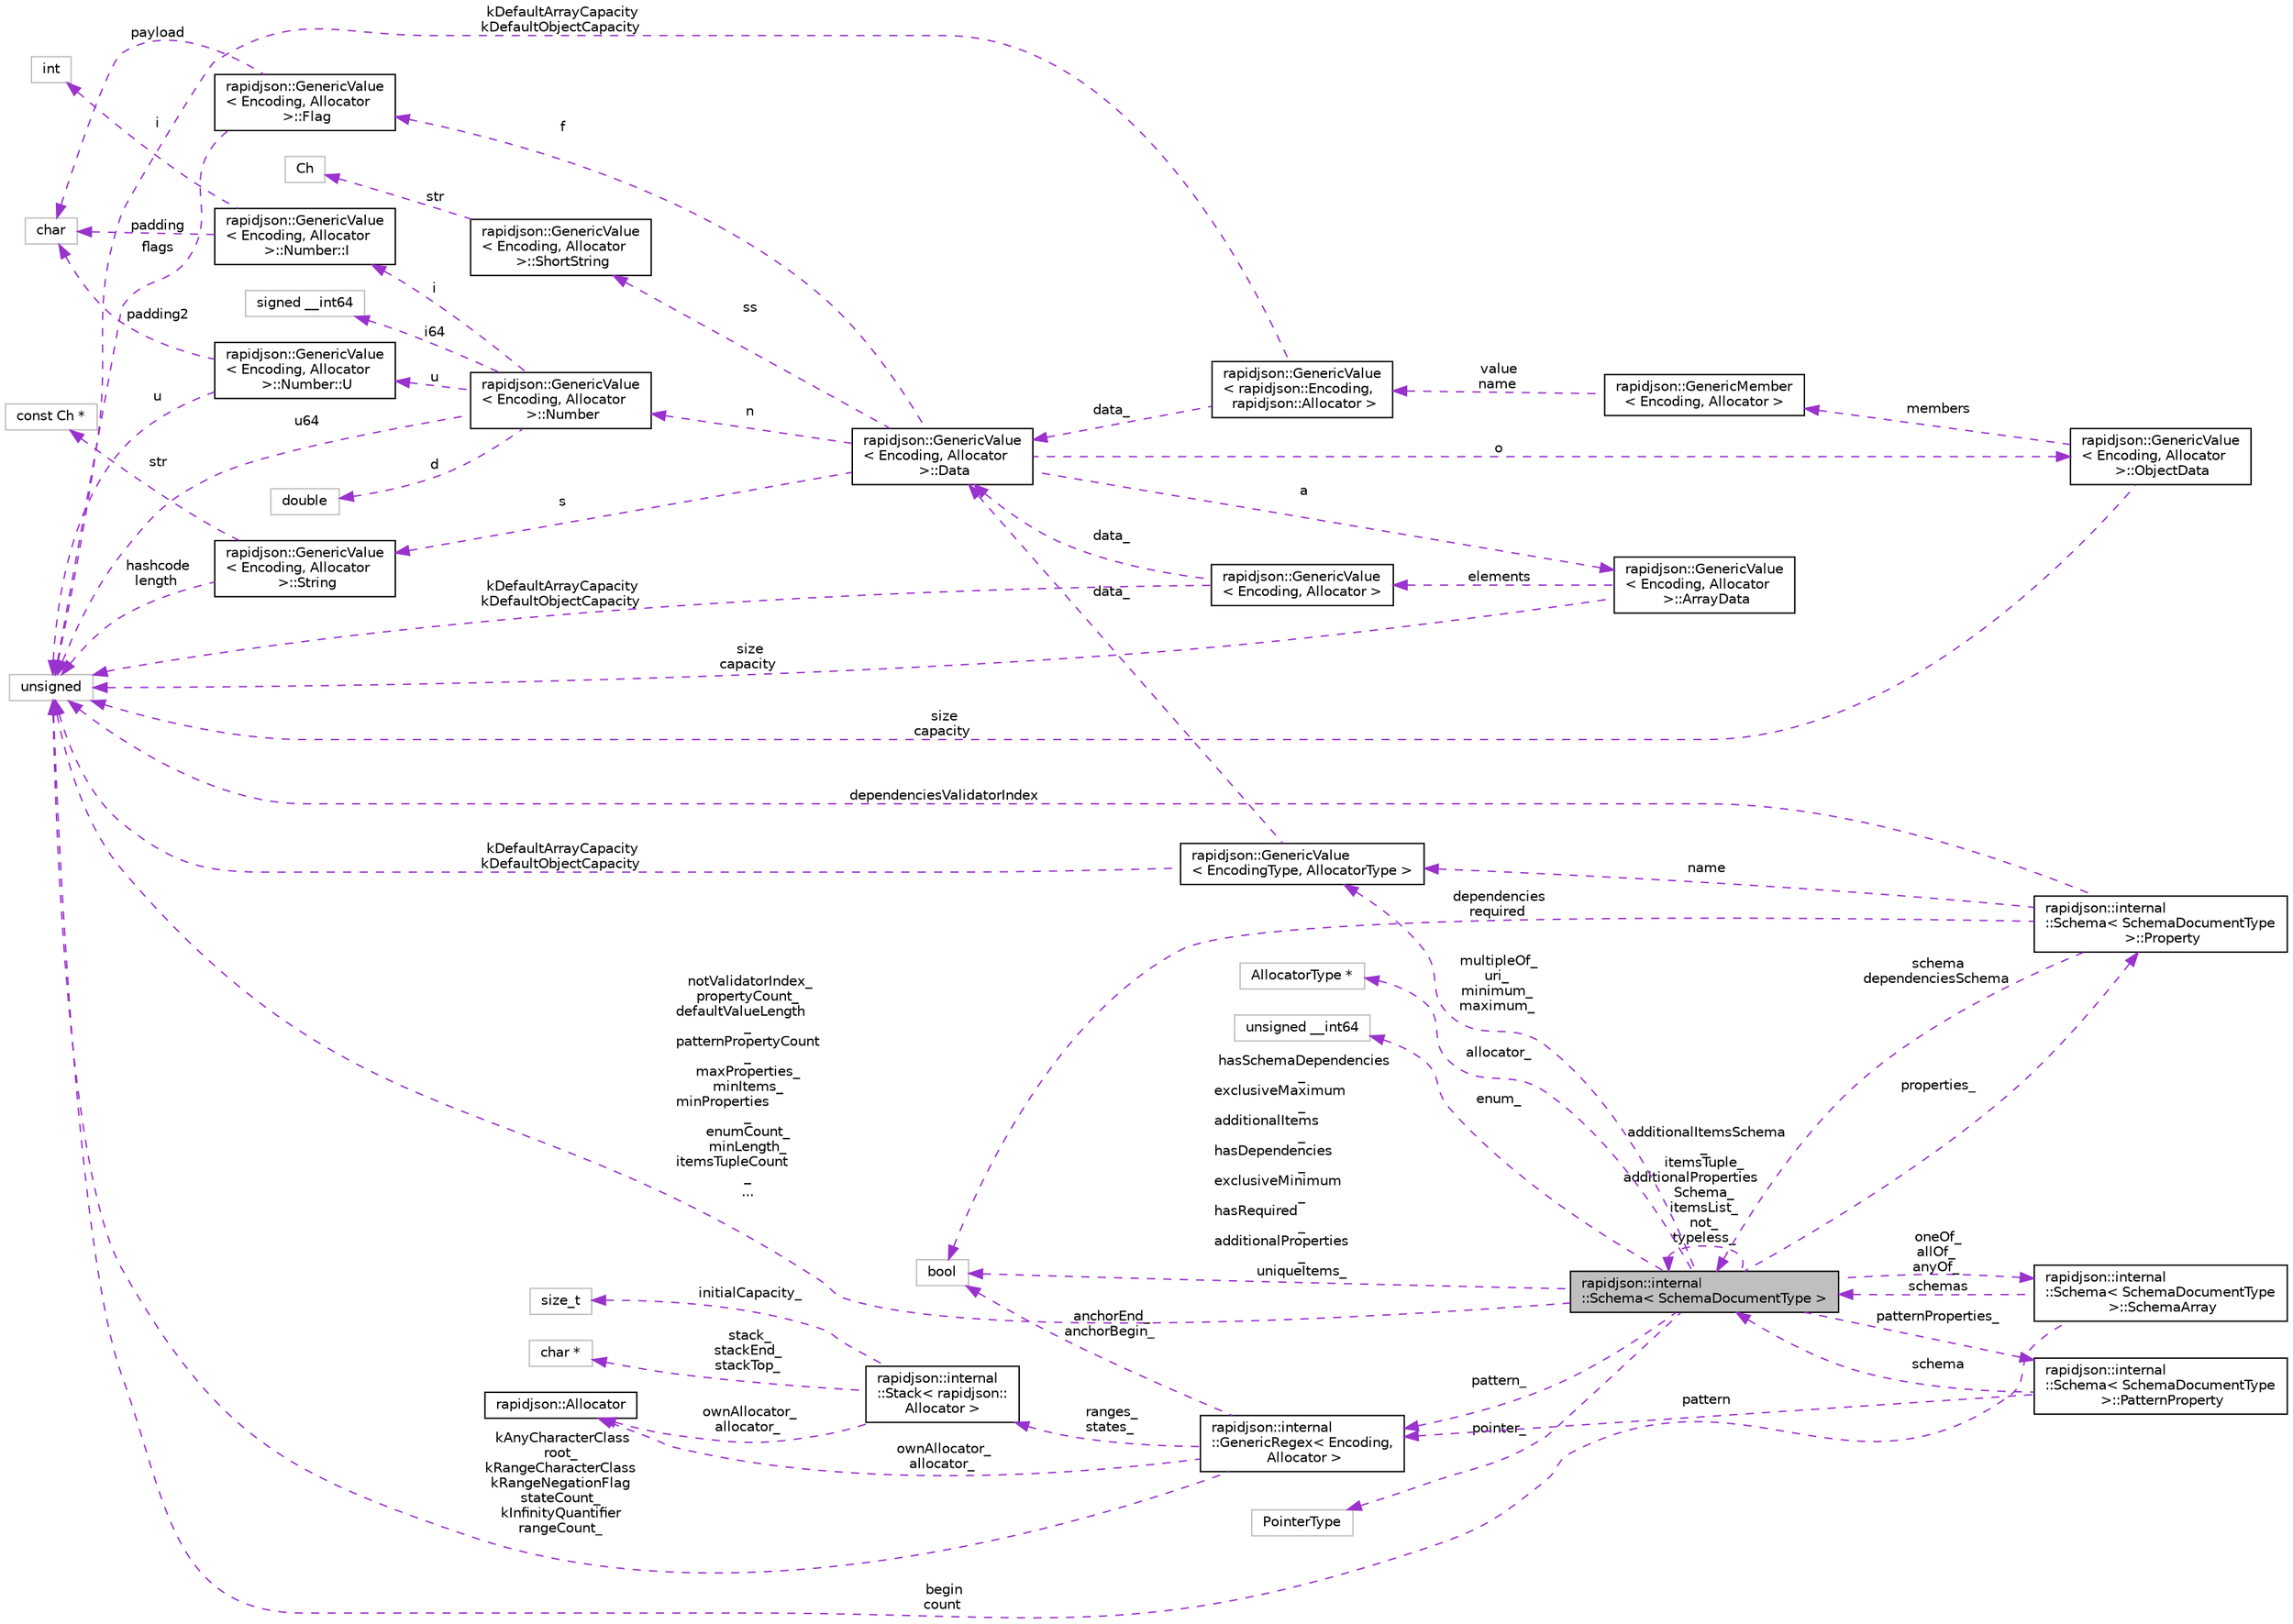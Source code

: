 digraph "rapidjson::internal::Schema&lt; SchemaDocumentType &gt;"
{
 // INTERACTIVE_SVG=YES
 // LATEX_PDF_SIZE
  edge [fontname="Helvetica",fontsize="10",labelfontname="Helvetica",labelfontsize="10"];
  node [fontname="Helvetica",fontsize="10",shape=record];
  rankdir="LR";
  Node1 [label="rapidjson::internal\l::Schema\< SchemaDocumentType \>",height=0.2,width=0.4,color="black", fillcolor="grey75", style="filled", fontcolor="black",tooltip=" "];
  Node2 -> Node1 [dir="back",color="darkorchid3",fontsize="10",style="dashed",label=" pointer_" ,fontname="Helvetica"];
  Node2 [label="PointerType",height=0.2,width=0.4,color="grey75", fillcolor="white", style="filled",tooltip=" "];
  Node3 -> Node1 [dir="back",color="darkorchid3",fontsize="10",style="dashed",label=" hasSchemaDependencies\l_\nexclusiveMaximum\l_\nadditionalItems\l_\nhasDependencies\l_\nexclusiveMinimum\l_\nhasRequired\l_\nadditionalProperties\l_\nuniqueItems_" ,fontname="Helvetica"];
  Node3 [label="bool",height=0.2,width=0.4,color="grey75", fillcolor="white", style="filled",tooltip=" "];
  Node4 -> Node1 [dir="back",color="darkorchid3",fontsize="10",style="dashed",label=" patternProperties_" ,fontname="Helvetica"];
  Node4 [label="rapidjson::internal\l::Schema\< SchemaDocumentType\l \>::PatternProperty",height=0.2,width=0.4,color="black", fillcolor="white", style="filled",URL="$structrapidjson_1_1internal_1_1_schema_1_1_pattern_property.html",tooltip=" "];
  Node1 -> Node4 [dir="back",color="darkorchid3",fontsize="10",style="dashed",label=" schema" ,fontname="Helvetica"];
  Node5 -> Node4 [dir="back",color="darkorchid3",fontsize="10",style="dashed",label=" pattern" ,fontname="Helvetica"];
  Node5 [label="rapidjson::internal\l::GenericRegex\< Encoding,\l Allocator \>",height=0.2,width=0.4,color="black", fillcolor="white", style="filled",URL="$classrapidjson_1_1internal_1_1_generic_regex.html",tooltip="Regular expression engine with subset of ECMAscript grammar."];
  Node6 -> Node5 [dir="back",color="darkorchid3",fontsize="10",style="dashed",label=" ranges_\nstates_" ,fontname="Helvetica"];
  Node6 [label="rapidjson::internal\l::Stack\< rapidjson::\lAllocator \>",height=0.2,width=0.4,color="black", fillcolor="white", style="filled",URL="$classrapidjson_1_1internal_1_1_stack.html",tooltip=" "];
  Node7 -> Node6 [dir="back",color="darkorchid3",fontsize="10",style="dashed",label=" ownAllocator_\nallocator_" ,fontname="Helvetica"];
  Node7 [label="rapidjson::Allocator",height=0.2,width=0.4,color="black", fillcolor="white", style="filled",URL="$classrapidjson_1_1_allocator.html",tooltip="Concept for allocating, resizing and freeing memory block."];
  Node8 -> Node6 [dir="back",color="darkorchid3",fontsize="10",style="dashed",label=" initialCapacity_" ,fontname="Helvetica"];
  Node8 [label="size_t",height=0.2,width=0.4,color="grey75", fillcolor="white", style="filled",tooltip=" "];
  Node9 -> Node6 [dir="back",color="darkorchid3",fontsize="10",style="dashed",label=" stack_\nstackEnd_\nstackTop_" ,fontname="Helvetica"];
  Node9 [label="char *",height=0.2,width=0.4,color="grey75", fillcolor="white", style="filled",tooltip=" "];
  Node3 -> Node5 [dir="back",color="darkorchid3",fontsize="10",style="dashed",label=" anchorEnd_\nanchorBegin_" ,fontname="Helvetica"];
  Node7 -> Node5 [dir="back",color="darkorchid3",fontsize="10",style="dashed",label=" ownAllocator_\nallocator_" ,fontname="Helvetica"];
  Node10 -> Node5 [dir="back",color="darkorchid3",fontsize="10",style="dashed",label=" kAnyCharacterClass\nroot_\nkRangeCharacterClass\nkRangeNegationFlag\nstateCount_\nkInfinityQuantifier\nrangeCount_" ,fontname="Helvetica"];
  Node10 [label="unsigned",height=0.2,width=0.4,color="grey75", fillcolor="white", style="filled",tooltip=" "];
  Node11 -> Node1 [dir="back",color="darkorchid3",fontsize="10",style="dashed",label=" multipleOf_\nuri_\nminimum_\nmaximum_" ,fontname="Helvetica"];
  Node11 [label="rapidjson::GenericValue\l\< EncodingType, AllocatorType \>",height=0.2,width=0.4,color="black", fillcolor="white", style="filled",URL="$classrapidjson_1_1_generic_value.html",tooltip=" "];
  Node10 -> Node11 [dir="back",color="darkorchid3",fontsize="10",style="dashed",label=" kDefaultArrayCapacity\nkDefaultObjectCapacity" ,fontname="Helvetica"];
  Node12 -> Node11 [dir="back",color="darkorchid3",fontsize="10",style="dashed",label=" data_" ,fontname="Helvetica"];
  Node12 [label="rapidjson::GenericValue\l\< Encoding, Allocator\l \>::Data",height=0.2,width=0.4,color="black", fillcolor="white", style="filled",URL="$unionrapidjson_1_1_generic_value_1_1_data.html",tooltip=" "];
  Node13 -> Node12 [dir="back",color="darkorchid3",fontsize="10",style="dashed",label=" ss" ,fontname="Helvetica"];
  Node13 [label="rapidjson::GenericValue\l\< Encoding, Allocator\l \>::ShortString",height=0.2,width=0.4,color="black", fillcolor="white", style="filled",URL="$structrapidjson_1_1_generic_value_1_1_short_string.html",tooltip=" "];
  Node14 -> Node13 [dir="back",color="darkorchid3",fontsize="10",style="dashed",label=" str" ,fontname="Helvetica"];
  Node14 [label="Ch",height=0.2,width=0.4,color="grey75", fillcolor="white", style="filled",tooltip=" "];
  Node15 -> Node12 [dir="back",color="darkorchid3",fontsize="10",style="dashed",label=" f" ,fontname="Helvetica"];
  Node15 [label="rapidjson::GenericValue\l\< Encoding, Allocator\l \>::Flag",height=0.2,width=0.4,color="black", fillcolor="white", style="filled",URL="$structrapidjson_1_1_generic_value_1_1_flag.html",tooltip=" "];
  Node16 -> Node15 [dir="back",color="darkorchid3",fontsize="10",style="dashed",label=" payload" ,fontname="Helvetica"];
  Node16 [label="char",height=0.2,width=0.4,color="grey75", fillcolor="white", style="filled",tooltip=" "];
  Node10 -> Node15 [dir="back",color="darkorchid3",fontsize="10",style="dashed",label=" flags" ,fontname="Helvetica"];
  Node17 -> Node12 [dir="back",color="darkorchid3",fontsize="10",style="dashed",label=" a" ,fontname="Helvetica"];
  Node17 [label="rapidjson::GenericValue\l\< Encoding, Allocator\l \>::ArrayData",height=0.2,width=0.4,color="black", fillcolor="white", style="filled",URL="$structrapidjson_1_1_generic_value_1_1_array_data.html",tooltip=" "];
  Node18 -> Node17 [dir="back",color="darkorchid3",fontsize="10",style="dashed",label=" elements" ,fontname="Helvetica"];
  Node18 [label="rapidjson::GenericValue\l\< Encoding, Allocator \>",height=0.2,width=0.4,color="black", fillcolor="white", style="filled",URL="$classrapidjson_1_1_generic_value.html",tooltip="Represents a JSON value. Use Value for UTF8 encoding and default allocator."];
  Node10 -> Node18 [dir="back",color="darkorchid3",fontsize="10",style="dashed",label=" kDefaultArrayCapacity\nkDefaultObjectCapacity" ,fontname="Helvetica"];
  Node12 -> Node18 [dir="back",color="darkorchid3",fontsize="10",style="dashed",label=" data_" ,fontname="Helvetica"];
  Node10 -> Node17 [dir="back",color="darkorchid3",fontsize="10",style="dashed",label=" size\ncapacity" ,fontname="Helvetica"];
  Node19 -> Node12 [dir="back",color="darkorchid3",fontsize="10",style="dashed",label=" o" ,fontname="Helvetica"];
  Node19 [label="rapidjson::GenericValue\l\< Encoding, Allocator\l \>::ObjectData",height=0.2,width=0.4,color="black", fillcolor="white", style="filled",URL="$structrapidjson_1_1_generic_value_1_1_object_data.html",tooltip=" "];
  Node20 -> Node19 [dir="back",color="darkorchid3",fontsize="10",style="dashed",label=" members" ,fontname="Helvetica"];
  Node20 [label="rapidjson::GenericMember\l\< Encoding, Allocator \>",height=0.2,width=0.4,color="black", fillcolor="white", style="filled",URL="$structrapidjson_1_1_generic_member.html",tooltip="Name-value pair in a JSON object value."];
  Node21 -> Node20 [dir="back",color="darkorchid3",fontsize="10",style="dashed",label=" value\nname" ,fontname="Helvetica"];
  Node21 [label="rapidjson::GenericValue\l\< rapidjson::Encoding,\l rapidjson::Allocator \>",height=0.2,width=0.4,color="black", fillcolor="white", style="filled",URL="$classrapidjson_1_1_generic_value.html",tooltip=" "];
  Node10 -> Node21 [dir="back",color="darkorchid3",fontsize="10",style="dashed",label=" kDefaultArrayCapacity\nkDefaultObjectCapacity" ,fontname="Helvetica"];
  Node12 -> Node21 [dir="back",color="darkorchid3",fontsize="10",style="dashed",label=" data_" ,fontname="Helvetica"];
  Node10 -> Node19 [dir="back",color="darkorchid3",fontsize="10",style="dashed",label=" size\ncapacity" ,fontname="Helvetica"];
  Node22 -> Node12 [dir="back",color="darkorchid3",fontsize="10",style="dashed",label=" n" ,fontname="Helvetica"];
  Node22 [label="rapidjson::GenericValue\l\< Encoding, Allocator\l \>::Number",height=0.2,width=0.4,color="black", fillcolor="white", style="filled",URL="$unionrapidjson_1_1_generic_value_1_1_number.html",tooltip=" "];
  Node23 -> Node22 [dir="back",color="darkorchid3",fontsize="10",style="dashed",label=" d" ,fontname="Helvetica"];
  Node23 [label="double",height=0.2,width=0.4,color="grey75", fillcolor="white", style="filled",tooltip=" "];
  Node24 -> Node22 [dir="back",color="darkorchid3",fontsize="10",style="dashed",label=" i" ,fontname="Helvetica"];
  Node24 [label="rapidjson::GenericValue\l\< Encoding, Allocator\l \>::Number::I",height=0.2,width=0.4,color="black", fillcolor="white", style="filled",URL="$structrapidjson_1_1_generic_value_1_1_number_1_1_i.html",tooltip=" "];
  Node16 -> Node24 [dir="back",color="darkorchid3",fontsize="10",style="dashed",label=" padding" ,fontname="Helvetica"];
  Node25 -> Node24 [dir="back",color="darkorchid3",fontsize="10",style="dashed",label=" i" ,fontname="Helvetica"];
  Node25 [label="int",height=0.2,width=0.4,color="grey75", fillcolor="white", style="filled",tooltip=" "];
  Node26 -> Node22 [dir="back",color="darkorchid3",fontsize="10",style="dashed",label=" i64" ,fontname="Helvetica"];
  Node26 [label="signed __int64",height=0.2,width=0.4,color="grey75", fillcolor="white", style="filled",tooltip=" "];
  Node10 -> Node22 [dir="back",color="darkorchid3",fontsize="10",style="dashed",label=" u64" ,fontname="Helvetica"];
  Node27 -> Node22 [dir="back",color="darkorchid3",fontsize="10",style="dashed",label=" u" ,fontname="Helvetica"];
  Node27 [label="rapidjson::GenericValue\l\< Encoding, Allocator\l \>::Number::U",height=0.2,width=0.4,color="black", fillcolor="white", style="filled",URL="$structrapidjson_1_1_generic_value_1_1_number_1_1_u.html",tooltip=" "];
  Node16 -> Node27 [dir="back",color="darkorchid3",fontsize="10",style="dashed",label=" padding2" ,fontname="Helvetica"];
  Node10 -> Node27 [dir="back",color="darkorchid3",fontsize="10",style="dashed",label=" u" ,fontname="Helvetica"];
  Node28 -> Node12 [dir="back",color="darkorchid3",fontsize="10",style="dashed",label=" s" ,fontname="Helvetica"];
  Node28 [label="rapidjson::GenericValue\l\< Encoding, Allocator\l \>::String",height=0.2,width=0.4,color="black", fillcolor="white", style="filled",URL="$structrapidjson_1_1_generic_value_1_1_string.html",tooltip=" "];
  Node29 -> Node28 [dir="back",color="darkorchid3",fontsize="10",style="dashed",label=" str" ,fontname="Helvetica"];
  Node29 [label="const Ch *",height=0.2,width=0.4,color="grey75", fillcolor="white", style="filled",tooltip=" "];
  Node10 -> Node28 [dir="back",color="darkorchid3",fontsize="10",style="dashed",label=" hashcode\nlength" ,fontname="Helvetica"];
  Node30 -> Node1 [dir="back",color="darkorchid3",fontsize="10",style="dashed",label=" allocator_" ,fontname="Helvetica"];
  Node30 [label="AllocatorType *",height=0.2,width=0.4,color="grey75", fillcolor="white", style="filled",tooltip=" "];
  Node31 -> Node1 [dir="back",color="darkorchid3",fontsize="10",style="dashed",label=" properties_" ,fontname="Helvetica"];
  Node31 [label="rapidjson::internal\l::Schema\< SchemaDocumentType\l \>::Property",height=0.2,width=0.4,color="black", fillcolor="white", style="filled",URL="$structrapidjson_1_1internal_1_1_schema_1_1_property.html",tooltip=" "];
  Node3 -> Node31 [dir="back",color="darkorchid3",fontsize="10",style="dashed",label=" dependencies\nrequired" ,fontname="Helvetica"];
  Node11 -> Node31 [dir="back",color="darkorchid3",fontsize="10",style="dashed",label=" name" ,fontname="Helvetica"];
  Node10 -> Node31 [dir="back",color="darkorchid3",fontsize="10",style="dashed",label=" dependenciesValidatorIndex" ,fontname="Helvetica"];
  Node1 -> Node31 [dir="back",color="darkorchid3",fontsize="10",style="dashed",label=" schema\ndependenciesSchema" ,fontname="Helvetica"];
  Node32 -> Node1 [dir="back",color="darkorchid3",fontsize="10",style="dashed",label=" oneOf_\nallOf_\nanyOf_" ,fontname="Helvetica"];
  Node32 [label="rapidjson::internal\l::Schema\< SchemaDocumentType\l \>::SchemaArray",height=0.2,width=0.4,color="black", fillcolor="white", style="filled",URL="$structrapidjson_1_1internal_1_1_schema_1_1_schema_array.html",tooltip=" "];
  Node10 -> Node32 [dir="back",color="darkorchid3",fontsize="10",style="dashed",label=" begin\ncount" ,fontname="Helvetica"];
  Node1 -> Node32 [dir="back",color="darkorchid3",fontsize="10",style="dashed",label=" schemas" ,fontname="Helvetica"];
  Node10 -> Node1 [dir="back",color="darkorchid3",fontsize="10",style="dashed",label=" notValidatorIndex_\npropertyCount_\ndefaultValueLength\l_\npatternPropertyCount\l_\nmaxProperties_\nminItems_\nminProperties\l_\nenumCount_\nminLength_\nitemsTupleCount\l_\n..." ,fontname="Helvetica"];
  Node1 -> Node1 [dir="back",color="darkorchid3",fontsize="10",style="dashed",label=" additionalItemsSchema\l_\nitemsTuple_\nadditionalProperties\lSchema_\nitemsList_\nnot_\ntypeless_" ,fontname="Helvetica"];
  Node5 -> Node1 [dir="back",color="darkorchid3",fontsize="10",style="dashed",label=" pattern_" ,fontname="Helvetica"];
  Node33 -> Node1 [dir="back",color="darkorchid3",fontsize="10",style="dashed",label=" enum_" ,fontname="Helvetica"];
  Node33 [label="unsigned __int64",height=0.2,width=0.4,color="grey75", fillcolor="white", style="filled",tooltip=" "];
}

